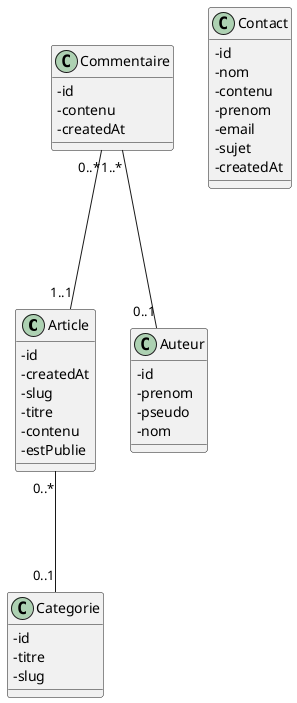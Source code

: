 @startuml
skinparam classAttributeIconSize 0

class Article {
    - id
    - createdAt
    - slug
    - titre
    - contenu
    - estPublie
}

class Categorie {
    - id
    - titre
    - slug
}

class Commentaire {
    - id
    - contenu
    - createdAt
}

class Auteur {
    - id
    - prenom
    - pseudo
    - nom
}

class Contact {
    - id
    - nom
    - contenu
    - prenom
    - email
    - sujet
    - createdAt
}

Article "0..*" --- "0..1" Categorie
Commentaire "0..*" --- "1..1" Article
Commentaire "1..*" --- "0..1" Auteur

@enduml